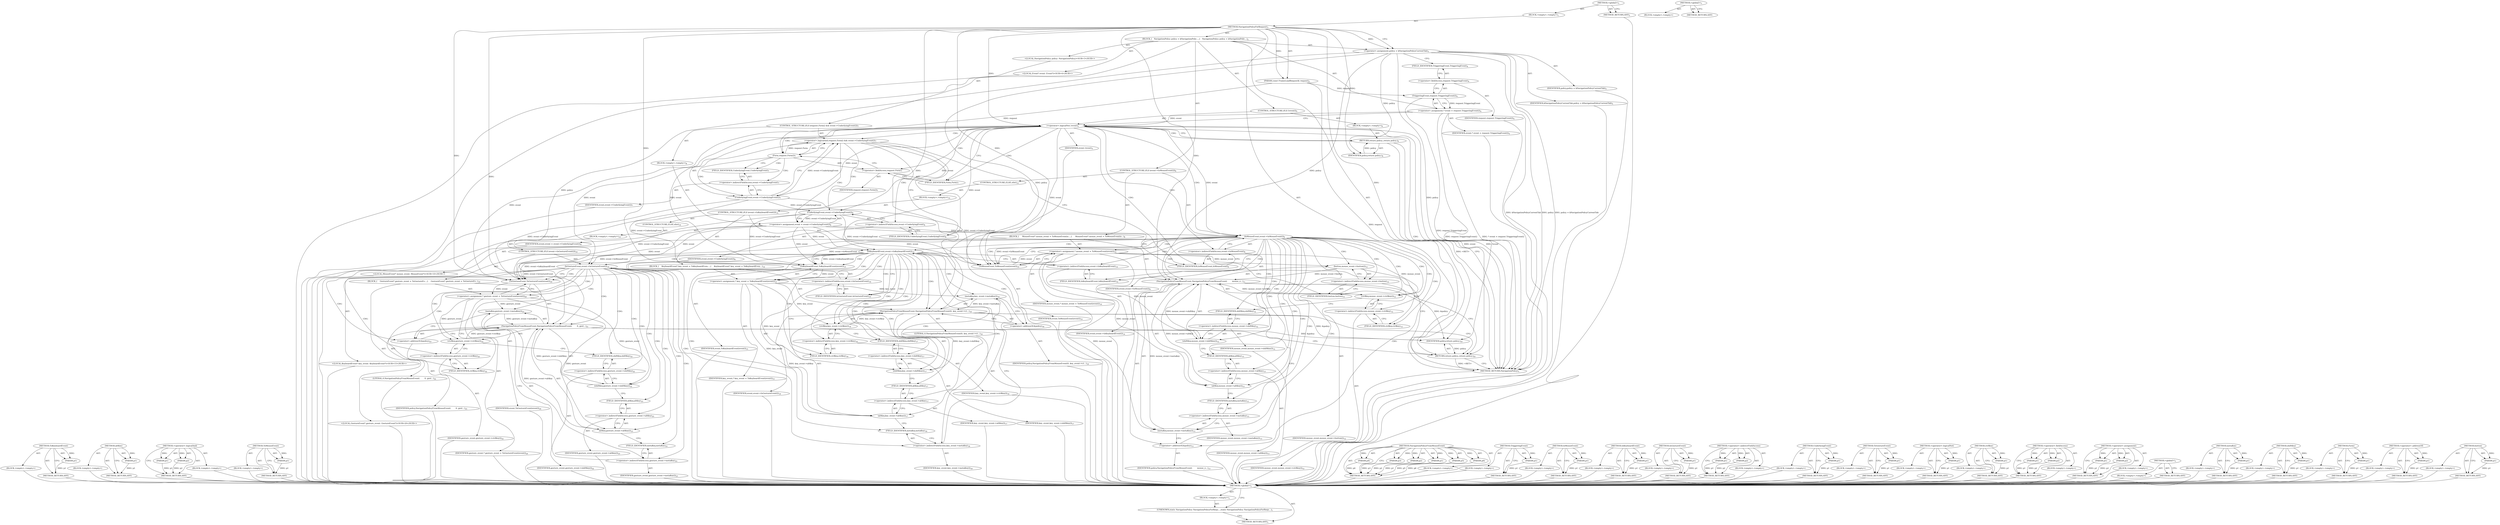 digraph "&lt;global&gt;" {
vulnerable_257 [label=<(METHOD,ToKeyboardEvent)>];
vulnerable_258 [label=<(PARAM,p1)>];
vulnerable_259 [label=<(BLOCK,&lt;empty&gt;,&lt;empty&gt;)>];
vulnerable_260 [label=<(METHOD_RETURN,ANY)>];
vulnerable_241 [label=<(METHOD,altKey)>];
vulnerable_242 [label=<(PARAM,p1)>];
vulnerable_243 [label=<(BLOCK,&lt;empty&gt;,&lt;empty&gt;)>];
vulnerable_244 [label=<(METHOD_RETURN,ANY)>];
vulnerable_194 [label=<(METHOD,&lt;operator&gt;.logicalAnd)>];
vulnerable_195 [label=<(PARAM,p1)>];
vulnerable_196 [label=<(PARAM,p2)>];
vulnerable_197 [label=<(BLOCK,&lt;empty&gt;,&lt;empty&gt;)>];
vulnerable_198 [label=<(METHOD_RETURN,ANY)>];
vulnerable_216 [label=<(METHOD,ToMouseEvent)>];
vulnerable_217 [label=<(PARAM,p1)>];
vulnerable_218 [label=<(BLOCK,&lt;empty&gt;,&lt;empty&gt;)>];
vulnerable_219 [label=<(METHOD_RETURN,ANY)>];
vulnerable_6 [label=<(METHOD,&lt;global&gt;)<SUB>1</SUB>>];
vulnerable_7 [label=<(BLOCK,&lt;empty&gt;,&lt;empty&gt;)<SUB>1</SUB>>];
vulnerable_8 [label=<(METHOD,NavigationPolicyForRequest)<SUB>1</SUB>>];
vulnerable_9 [label=<(PARAM,const FrameLoadRequest&amp; request)<SUB>2</SUB>>];
vulnerable_10 [label=<(BLOCK,{
   NavigationPolicy policy = kNavigationPolic...,{
   NavigationPolicy policy = kNavigationPolic...)<SUB>2</SUB>>];
vulnerable_11 [label="<(LOCAL,NavigationPolicy policy: NavigationPolicy)<SUB>3</SUB>>"];
vulnerable_12 [label=<(&lt;operator&gt;.assignment,policy = kNavigationPolicyCurrentTab)<SUB>3</SUB>>];
vulnerable_13 [label=<(IDENTIFIER,policy,policy = kNavigationPolicyCurrentTab)<SUB>3</SUB>>];
vulnerable_14 [label=<(IDENTIFIER,kNavigationPolicyCurrentTab,policy = kNavigationPolicyCurrentTab)<SUB>3</SUB>>];
vulnerable_15 [label="<(LOCAL,Event* event: Event*)<SUB>4</SUB>>"];
vulnerable_16 [label=<(&lt;operator&gt;.assignment,* event = request.TriggeringEvent())<SUB>4</SUB>>];
vulnerable_17 [label=<(IDENTIFIER,event,* event = request.TriggeringEvent())<SUB>4</SUB>>];
vulnerable_18 [label=<(TriggeringEvent,request.TriggeringEvent())<SUB>4</SUB>>];
vulnerable_19 [label=<(&lt;operator&gt;.fieldAccess,request.TriggeringEvent)<SUB>4</SUB>>];
vulnerable_20 [label=<(IDENTIFIER,request,request.TriggeringEvent())<SUB>4</SUB>>];
vulnerable_21 [label=<(FIELD_IDENTIFIER,TriggeringEvent,TriggeringEvent)<SUB>4</SUB>>];
vulnerable_22 [label=<(CONTROL_STRUCTURE,IF,if (!event))<SUB>5</SUB>>];
vulnerable_23 [label=<(&lt;operator&gt;.logicalNot,!event)<SUB>5</SUB>>];
vulnerable_24 [label=<(IDENTIFIER,event,!event)<SUB>5</SUB>>];
vulnerable_25 [label=<(BLOCK,&lt;empty&gt;,&lt;empty&gt;)<SUB>6</SUB>>];
vulnerable_26 [label=<(RETURN,return policy;,return policy;)<SUB>6</SUB>>];
vulnerable_27 [label=<(IDENTIFIER,policy,return policy;)<SUB>6</SUB>>];
vulnerable_28 [label=<(CONTROL_STRUCTURE,IF,if (request.Form() &amp;&amp; event-&gt;UnderlyingEvent()))<SUB>7</SUB>>];
vulnerable_29 [label=<(&lt;operator&gt;.logicalAnd,request.Form() &amp;&amp; event-&gt;UnderlyingEvent())<SUB>7</SUB>>];
vulnerable_30 [label=<(Form,request.Form())<SUB>7</SUB>>];
vulnerable_31 [label=<(&lt;operator&gt;.fieldAccess,request.Form)<SUB>7</SUB>>];
vulnerable_32 [label=<(IDENTIFIER,request,request.Form())<SUB>7</SUB>>];
vulnerable_33 [label=<(FIELD_IDENTIFIER,Form,Form)<SUB>7</SUB>>];
vulnerable_34 [label=<(UnderlyingEvent,event-&gt;UnderlyingEvent())<SUB>7</SUB>>];
vulnerable_35 [label=<(&lt;operator&gt;.indirectFieldAccess,event-&gt;UnderlyingEvent)<SUB>7</SUB>>];
vulnerable_36 [label=<(IDENTIFIER,event,event-&gt;UnderlyingEvent())<SUB>7</SUB>>];
vulnerable_37 [label=<(FIELD_IDENTIFIER,UnderlyingEvent,UnderlyingEvent)<SUB>7</SUB>>];
vulnerable_38 [label=<(BLOCK,&lt;empty&gt;,&lt;empty&gt;)<SUB>8</SUB>>];
vulnerable_39 [label=<(&lt;operator&gt;.assignment,event = event-&gt;UnderlyingEvent())<SUB>8</SUB>>];
vulnerable_40 [label=<(IDENTIFIER,event,event = event-&gt;UnderlyingEvent())<SUB>8</SUB>>];
vulnerable_41 [label=<(UnderlyingEvent,event-&gt;UnderlyingEvent())<SUB>8</SUB>>];
vulnerable_42 [label=<(&lt;operator&gt;.indirectFieldAccess,event-&gt;UnderlyingEvent)<SUB>8</SUB>>];
vulnerable_43 [label=<(IDENTIFIER,event,event-&gt;UnderlyingEvent())<SUB>8</SUB>>];
vulnerable_44 [label=<(FIELD_IDENTIFIER,UnderlyingEvent,UnderlyingEvent)<SUB>8</SUB>>];
vulnerable_45 [label=<(CONTROL_STRUCTURE,IF,if (event-&gt;IsMouseEvent()))<SUB>9</SUB>>];
vulnerable_46 [label=<(IsMouseEvent,event-&gt;IsMouseEvent())<SUB>9</SUB>>];
vulnerable_47 [label=<(&lt;operator&gt;.indirectFieldAccess,event-&gt;IsMouseEvent)<SUB>9</SUB>>];
vulnerable_48 [label=<(IDENTIFIER,event,event-&gt;IsMouseEvent())<SUB>9</SUB>>];
vulnerable_49 [label=<(FIELD_IDENTIFIER,IsMouseEvent,IsMouseEvent)<SUB>9</SUB>>];
vulnerable_50 [label=<(BLOCK,{
     MouseEvent* mouse_event = ToMouseEvent(e...,{
     MouseEvent* mouse_event = ToMouseEvent(e...)<SUB>9</SUB>>];
vulnerable_51 [label="<(LOCAL,MouseEvent* mouse_event: MouseEvent*)<SUB>10</SUB>>"];
vulnerable_52 [label=<(&lt;operator&gt;.assignment,* mouse_event = ToMouseEvent(event))<SUB>10</SUB>>];
vulnerable_53 [label=<(IDENTIFIER,mouse_event,* mouse_event = ToMouseEvent(event))<SUB>10</SUB>>];
vulnerable_54 [label=<(ToMouseEvent,ToMouseEvent(event))<SUB>10</SUB>>];
vulnerable_55 [label=<(IDENTIFIER,event,ToMouseEvent(event))<SUB>10</SUB>>];
vulnerable_56 [label=<(NavigationPolicyFromMouseEvent,NavigationPolicyFromMouseEvent(
        mouse_e...)<SUB>11</SUB>>];
vulnerable_57 [label=<(button,mouse_event-&gt;button())<SUB>12</SUB>>];
vulnerable_58 [label=<(&lt;operator&gt;.indirectFieldAccess,mouse_event-&gt;button)<SUB>12</SUB>>];
vulnerable_59 [label=<(IDENTIFIER,mouse_event,mouse_event-&gt;button())<SUB>12</SUB>>];
vulnerable_60 [label=<(FIELD_IDENTIFIER,button,button)<SUB>12</SUB>>];
vulnerable_61 [label=<(ctrlKey,mouse_event-&gt;ctrlKey())<SUB>12</SUB>>];
vulnerable_62 [label=<(&lt;operator&gt;.indirectFieldAccess,mouse_event-&gt;ctrlKey)<SUB>12</SUB>>];
vulnerable_63 [label=<(IDENTIFIER,mouse_event,mouse_event-&gt;ctrlKey())<SUB>12</SUB>>];
vulnerable_64 [label=<(FIELD_IDENTIFIER,ctrlKey,ctrlKey)<SUB>12</SUB>>];
vulnerable_65 [label=<(shiftKey,mouse_event-&gt;shiftKey())<SUB>12</SUB>>];
vulnerable_66 [label=<(&lt;operator&gt;.indirectFieldAccess,mouse_event-&gt;shiftKey)<SUB>12</SUB>>];
vulnerable_67 [label=<(IDENTIFIER,mouse_event,mouse_event-&gt;shiftKey())<SUB>12</SUB>>];
vulnerable_68 [label=<(FIELD_IDENTIFIER,shiftKey,shiftKey)<SUB>12</SUB>>];
vulnerable_69 [label=<(altKey,mouse_event-&gt;altKey())<SUB>13</SUB>>];
vulnerable_70 [label=<(&lt;operator&gt;.indirectFieldAccess,mouse_event-&gt;altKey)<SUB>13</SUB>>];
vulnerable_71 [label=<(IDENTIFIER,mouse_event,mouse_event-&gt;altKey())<SUB>13</SUB>>];
vulnerable_72 [label=<(FIELD_IDENTIFIER,altKey,altKey)<SUB>13</SUB>>];
vulnerable_73 [label=<(metaKey,mouse_event-&gt;metaKey())<SUB>13</SUB>>];
vulnerable_74 [label=<(&lt;operator&gt;.indirectFieldAccess,mouse_event-&gt;metaKey)<SUB>13</SUB>>];
vulnerable_75 [label=<(IDENTIFIER,mouse_event,mouse_event-&gt;metaKey())<SUB>13</SUB>>];
vulnerable_76 [label=<(FIELD_IDENTIFIER,metaKey,metaKey)<SUB>13</SUB>>];
vulnerable_77 [label=<(&lt;operator&gt;.addressOf,&amp;policy)<SUB>13</SUB>>];
vulnerable_78 [label=<(IDENTIFIER,policy,NavigationPolicyFromMouseEvent(
        mouse_e...)<SUB>13</SUB>>];
vulnerable_79 [label=<(CONTROL_STRUCTURE,ELSE,else)<SUB>14</SUB>>];
vulnerable_80 [label=<(BLOCK,&lt;empty&gt;,&lt;empty&gt;)<SUB>14</SUB>>];
vulnerable_81 [label=<(CONTROL_STRUCTURE,IF,if (event-&gt;IsKeyboardEvent()))<SUB>14</SUB>>];
vulnerable_82 [label=<(IsKeyboardEvent,event-&gt;IsKeyboardEvent())<SUB>14</SUB>>];
vulnerable_83 [label=<(&lt;operator&gt;.indirectFieldAccess,event-&gt;IsKeyboardEvent)<SUB>14</SUB>>];
vulnerable_84 [label=<(IDENTIFIER,event,event-&gt;IsKeyboardEvent())<SUB>14</SUB>>];
vulnerable_85 [label=<(FIELD_IDENTIFIER,IsKeyboardEvent,IsKeyboardEvent)<SUB>14</SUB>>];
vulnerable_86 [label=<(BLOCK,{
    KeyboardEvent* key_event = ToKeyboardEven...,{
    KeyboardEvent* key_event = ToKeyboardEven...)<SUB>14</SUB>>];
vulnerable_87 [label="<(LOCAL,KeyboardEvent* key_event: KeyboardEvent*)<SUB>15</SUB>>"];
vulnerable_88 [label=<(&lt;operator&gt;.assignment,* key_event = ToKeyboardEvent(event))<SUB>15</SUB>>];
vulnerable_89 [label=<(IDENTIFIER,key_event,* key_event = ToKeyboardEvent(event))<SUB>15</SUB>>];
vulnerable_90 [label=<(ToKeyboardEvent,ToKeyboardEvent(event))<SUB>15</SUB>>];
vulnerable_91 [label=<(IDENTIFIER,event,ToKeyboardEvent(event))<SUB>15</SUB>>];
vulnerable_92 [label=<(NavigationPolicyFromMouseEvent,NavigationPolicyFromMouseEvent(0, key_event-&gt;ct...)<SUB>16</SUB>>];
vulnerable_93 [label=<(LITERAL,0,NavigationPolicyFromMouseEvent(0, key_event-&gt;ct...)<SUB>16</SUB>>];
vulnerable_94 [label=<(ctrlKey,key_event-&gt;ctrlKey())<SUB>16</SUB>>];
vulnerable_95 [label=<(&lt;operator&gt;.indirectFieldAccess,key_event-&gt;ctrlKey)<SUB>16</SUB>>];
vulnerable_96 [label=<(IDENTIFIER,key_event,key_event-&gt;ctrlKey())<SUB>16</SUB>>];
vulnerable_97 [label=<(FIELD_IDENTIFIER,ctrlKey,ctrlKey)<SUB>16</SUB>>];
vulnerable_98 [label=<(shiftKey,key_event-&gt;shiftKey())<SUB>17</SUB>>];
vulnerable_99 [label=<(&lt;operator&gt;.indirectFieldAccess,key_event-&gt;shiftKey)<SUB>17</SUB>>];
vulnerable_100 [label=<(IDENTIFIER,key_event,key_event-&gt;shiftKey())<SUB>17</SUB>>];
vulnerable_101 [label=<(FIELD_IDENTIFIER,shiftKey,shiftKey)<SUB>17</SUB>>];
vulnerable_102 [label=<(altKey,key_event-&gt;altKey())<SUB>17</SUB>>];
vulnerable_103 [label=<(&lt;operator&gt;.indirectFieldAccess,key_event-&gt;altKey)<SUB>17</SUB>>];
vulnerable_104 [label=<(IDENTIFIER,key_event,key_event-&gt;altKey())<SUB>17</SUB>>];
vulnerable_105 [label=<(FIELD_IDENTIFIER,altKey,altKey)<SUB>17</SUB>>];
vulnerable_106 [label=<(metaKey,key_event-&gt;metaKey())<SUB>18</SUB>>];
vulnerable_107 [label=<(&lt;operator&gt;.indirectFieldAccess,key_event-&gt;metaKey)<SUB>18</SUB>>];
vulnerable_108 [label=<(IDENTIFIER,key_event,key_event-&gt;metaKey())<SUB>18</SUB>>];
vulnerable_109 [label=<(FIELD_IDENTIFIER,metaKey,metaKey)<SUB>18</SUB>>];
vulnerable_110 [label=<(&lt;operator&gt;.addressOf,&amp;policy)<SUB>18</SUB>>];
vulnerable_111 [label=<(IDENTIFIER,policy,NavigationPolicyFromMouseEvent(0, key_event-&gt;ct...)<SUB>18</SUB>>];
vulnerable_112 [label=<(CONTROL_STRUCTURE,ELSE,else)<SUB>19</SUB>>];
vulnerable_113 [label=<(BLOCK,&lt;empty&gt;,&lt;empty&gt;)<SUB>19</SUB>>];
vulnerable_114 [label=<(CONTROL_STRUCTURE,IF,if (event-&gt;IsGestureEvent()))<SUB>19</SUB>>];
vulnerable_115 [label=<(IsGestureEvent,event-&gt;IsGestureEvent())<SUB>19</SUB>>];
vulnerable_116 [label=<(&lt;operator&gt;.indirectFieldAccess,event-&gt;IsGestureEvent)<SUB>19</SUB>>];
vulnerable_117 [label=<(IDENTIFIER,event,event-&gt;IsGestureEvent())<SUB>19</SUB>>];
vulnerable_118 [label=<(FIELD_IDENTIFIER,IsGestureEvent,IsGestureEvent)<SUB>19</SUB>>];
vulnerable_119 [label=<(BLOCK,{
    GestureEvent* gesture_event = ToGestureEv...,{
    GestureEvent* gesture_event = ToGestureEv...)<SUB>19</SUB>>];
vulnerable_120 [label="<(LOCAL,GestureEvent* gesture_event: GestureEvent*)<SUB>20</SUB>>"];
vulnerable_121 [label=<(&lt;operator&gt;.assignment,* gesture_event = ToGestureEvent(event))<SUB>20</SUB>>];
vulnerable_122 [label=<(IDENTIFIER,gesture_event,* gesture_event = ToGestureEvent(event))<SUB>20</SUB>>];
vulnerable_123 [label=<(ToGestureEvent,ToGestureEvent(event))<SUB>20</SUB>>];
vulnerable_124 [label=<(IDENTIFIER,event,ToGestureEvent(event))<SUB>20</SUB>>];
vulnerable_125 [label=<(NavigationPolicyFromMouseEvent,NavigationPolicyFromMouseEvent(
        0, gest...)<SUB>21</SUB>>];
vulnerable_126 [label=<(LITERAL,0,NavigationPolicyFromMouseEvent(
        0, gest...)<SUB>22</SUB>>];
vulnerable_127 [label=<(ctrlKey,gesture_event-&gt;ctrlKey())<SUB>22</SUB>>];
vulnerable_128 [label=<(&lt;operator&gt;.indirectFieldAccess,gesture_event-&gt;ctrlKey)<SUB>22</SUB>>];
vulnerable_129 [label=<(IDENTIFIER,gesture_event,gesture_event-&gt;ctrlKey())<SUB>22</SUB>>];
vulnerable_130 [label=<(FIELD_IDENTIFIER,ctrlKey,ctrlKey)<SUB>22</SUB>>];
vulnerable_131 [label=<(shiftKey,gesture_event-&gt;shiftKey())<SUB>22</SUB>>];
vulnerable_132 [label=<(&lt;operator&gt;.indirectFieldAccess,gesture_event-&gt;shiftKey)<SUB>22</SUB>>];
vulnerable_133 [label=<(IDENTIFIER,gesture_event,gesture_event-&gt;shiftKey())<SUB>22</SUB>>];
vulnerable_134 [label=<(FIELD_IDENTIFIER,shiftKey,shiftKey)<SUB>22</SUB>>];
vulnerable_135 [label=<(altKey,gesture_event-&gt;altKey())<SUB>23</SUB>>];
vulnerable_136 [label=<(&lt;operator&gt;.indirectFieldAccess,gesture_event-&gt;altKey)<SUB>23</SUB>>];
vulnerable_137 [label=<(IDENTIFIER,gesture_event,gesture_event-&gt;altKey())<SUB>23</SUB>>];
vulnerable_138 [label=<(FIELD_IDENTIFIER,altKey,altKey)<SUB>23</SUB>>];
vulnerable_139 [label=<(metaKey,gesture_event-&gt;metaKey())<SUB>23</SUB>>];
vulnerable_140 [label=<(&lt;operator&gt;.indirectFieldAccess,gesture_event-&gt;metaKey)<SUB>23</SUB>>];
vulnerable_141 [label=<(IDENTIFIER,gesture_event,gesture_event-&gt;metaKey())<SUB>23</SUB>>];
vulnerable_142 [label=<(FIELD_IDENTIFIER,metaKey,metaKey)<SUB>23</SUB>>];
vulnerable_143 [label=<(&lt;operator&gt;.addressOf,&amp;policy)<SUB>23</SUB>>];
vulnerable_144 [label=<(IDENTIFIER,policy,NavigationPolicyFromMouseEvent(
        0, gest...)<SUB>23</SUB>>];
vulnerable_145 [label=<(RETURN,return policy;,return policy;)<SUB>25</SUB>>];
vulnerable_146 [label=<(IDENTIFIER,policy,return policy;)<SUB>25</SUB>>];
vulnerable_147 [label=<(METHOD_RETURN,NavigationPolicy)<SUB>1</SUB>>];
vulnerable_149 [label=<(METHOD_RETURN,ANY)<SUB>1</SUB>>];
vulnerable_220 [label=<(METHOD,NavigationPolicyFromMouseEvent)>];
vulnerable_221 [label=<(PARAM,p1)>];
vulnerable_222 [label=<(PARAM,p2)>];
vulnerable_223 [label=<(PARAM,p3)>];
vulnerable_224 [label=<(PARAM,p4)>];
vulnerable_225 [label=<(PARAM,p5)>];
vulnerable_226 [label=<(PARAM,p6)>];
vulnerable_227 [label=<(BLOCK,&lt;empty&gt;,&lt;empty&gt;)>];
vulnerable_228 [label=<(METHOD_RETURN,ANY)>];
vulnerable_181 [label=<(METHOD,TriggeringEvent)>];
vulnerable_182 [label=<(PARAM,p1)>];
vulnerable_183 [label=<(BLOCK,&lt;empty&gt;,&lt;empty&gt;)>];
vulnerable_184 [label=<(METHOD_RETURN,ANY)>];
vulnerable_212 [label=<(METHOD,IsMouseEvent)>];
vulnerable_213 [label=<(PARAM,p1)>];
vulnerable_214 [label=<(BLOCK,&lt;empty&gt;,&lt;empty&gt;)>];
vulnerable_215 [label=<(METHOD_RETURN,ANY)>];
vulnerable_253 [label=<(METHOD,IsKeyboardEvent)>];
vulnerable_254 [label=<(PARAM,p1)>];
vulnerable_255 [label=<(BLOCK,&lt;empty&gt;,&lt;empty&gt;)>];
vulnerable_256 [label=<(METHOD_RETURN,ANY)>];
vulnerable_261 [label=<(METHOD,IsGestureEvent)>];
vulnerable_262 [label=<(PARAM,p1)>];
vulnerable_263 [label=<(BLOCK,&lt;empty&gt;,&lt;empty&gt;)>];
vulnerable_264 [label=<(METHOD_RETURN,ANY)>];
vulnerable_207 [label=<(METHOD,&lt;operator&gt;.indirectFieldAccess)>];
vulnerable_208 [label=<(PARAM,p1)>];
vulnerable_209 [label=<(PARAM,p2)>];
vulnerable_210 [label=<(BLOCK,&lt;empty&gt;,&lt;empty&gt;)>];
vulnerable_211 [label=<(METHOD_RETURN,ANY)>];
vulnerable_203 [label=<(METHOD,UnderlyingEvent)>];
vulnerable_204 [label=<(PARAM,p1)>];
vulnerable_205 [label=<(BLOCK,&lt;empty&gt;,&lt;empty&gt;)>];
vulnerable_206 [label=<(METHOD_RETURN,ANY)>];
vulnerable_265 [label=<(METHOD,ToGestureEvent)>];
vulnerable_266 [label=<(PARAM,p1)>];
vulnerable_267 [label=<(BLOCK,&lt;empty&gt;,&lt;empty&gt;)>];
vulnerable_268 [label=<(METHOD_RETURN,ANY)>];
vulnerable_190 [label=<(METHOD,&lt;operator&gt;.logicalNot)>];
vulnerable_191 [label=<(PARAM,p1)>];
vulnerable_192 [label=<(BLOCK,&lt;empty&gt;,&lt;empty&gt;)>];
vulnerable_193 [label=<(METHOD_RETURN,ANY)>];
vulnerable_233 [label=<(METHOD,ctrlKey)>];
vulnerable_234 [label=<(PARAM,p1)>];
vulnerable_235 [label=<(BLOCK,&lt;empty&gt;,&lt;empty&gt;)>];
vulnerable_236 [label=<(METHOD_RETURN,ANY)>];
vulnerable_185 [label=<(METHOD,&lt;operator&gt;.fieldAccess)>];
vulnerable_186 [label=<(PARAM,p1)>];
vulnerable_187 [label=<(PARAM,p2)>];
vulnerable_188 [label=<(BLOCK,&lt;empty&gt;,&lt;empty&gt;)>];
vulnerable_189 [label=<(METHOD_RETURN,ANY)>];
vulnerable_176 [label=<(METHOD,&lt;operator&gt;.assignment)>];
vulnerable_177 [label=<(PARAM,p1)>];
vulnerable_178 [label=<(PARAM,p2)>];
vulnerable_179 [label=<(BLOCK,&lt;empty&gt;,&lt;empty&gt;)>];
vulnerable_180 [label=<(METHOD_RETURN,ANY)>];
vulnerable_170 [label=<(METHOD,&lt;global&gt;)<SUB>1</SUB>>];
vulnerable_171 [label=<(BLOCK,&lt;empty&gt;,&lt;empty&gt;)>];
vulnerable_172 [label=<(METHOD_RETURN,ANY)>];
vulnerable_245 [label=<(METHOD,metaKey)>];
vulnerable_246 [label=<(PARAM,p1)>];
vulnerable_247 [label=<(BLOCK,&lt;empty&gt;,&lt;empty&gt;)>];
vulnerable_248 [label=<(METHOD_RETURN,ANY)>];
vulnerable_237 [label=<(METHOD,shiftKey)>];
vulnerable_238 [label=<(PARAM,p1)>];
vulnerable_239 [label=<(BLOCK,&lt;empty&gt;,&lt;empty&gt;)>];
vulnerable_240 [label=<(METHOD_RETURN,ANY)>];
vulnerable_199 [label=<(METHOD,Form)>];
vulnerable_200 [label=<(PARAM,p1)>];
vulnerable_201 [label=<(BLOCK,&lt;empty&gt;,&lt;empty&gt;)>];
vulnerable_202 [label=<(METHOD_RETURN,ANY)>];
vulnerable_249 [label=<(METHOD,&lt;operator&gt;.addressOf)>];
vulnerable_250 [label=<(PARAM,p1)>];
vulnerable_251 [label=<(BLOCK,&lt;empty&gt;,&lt;empty&gt;)>];
vulnerable_252 [label=<(METHOD_RETURN,ANY)>];
vulnerable_229 [label=<(METHOD,button)>];
vulnerable_230 [label=<(PARAM,p1)>];
vulnerable_231 [label=<(BLOCK,&lt;empty&gt;,&lt;empty&gt;)>];
vulnerable_232 [label=<(METHOD_RETURN,ANY)>];
fixed_6 [label=<(METHOD,&lt;global&gt;)<SUB>1</SUB>>];
fixed_7 [label=<(BLOCK,&lt;empty&gt;,&lt;empty&gt;)<SUB>1</SUB>>];
fixed_8 [label=<(UNKNOWN,static NavigationPolicy NavigationPolicyForRequ...,static NavigationPolicy NavigationPolicyForRequ...)<SUB>1</SUB>>];
fixed_9 [label=<(METHOD_RETURN,ANY)<SUB>1</SUB>>];
fixed_14 [label=<(METHOD,&lt;global&gt;)<SUB>1</SUB>>];
fixed_15 [label=<(BLOCK,&lt;empty&gt;,&lt;empty&gt;)>];
fixed_16 [label=<(METHOD_RETURN,ANY)>];
vulnerable_257 -> vulnerable_258  [key=0, label="AST: "];
vulnerable_257 -> vulnerable_258  [key=1, label="DDG: "];
vulnerable_257 -> vulnerable_259  [key=0, label="AST: "];
vulnerable_257 -> vulnerable_260  [key=0, label="AST: "];
vulnerable_257 -> vulnerable_260  [key=1, label="CFG: "];
vulnerable_258 -> vulnerable_260  [key=0, label="DDG: p1"];
vulnerable_259 -> fixed_6  [key=0];
vulnerable_260 -> fixed_6  [key=0];
vulnerable_241 -> vulnerable_242  [key=0, label="AST: "];
vulnerable_241 -> vulnerable_242  [key=1, label="DDG: "];
vulnerable_241 -> vulnerable_243  [key=0, label="AST: "];
vulnerable_241 -> vulnerable_244  [key=0, label="AST: "];
vulnerable_241 -> vulnerable_244  [key=1, label="CFG: "];
vulnerable_242 -> vulnerable_244  [key=0, label="DDG: p1"];
vulnerable_243 -> fixed_6  [key=0];
vulnerable_244 -> fixed_6  [key=0];
vulnerable_194 -> vulnerable_195  [key=0, label="AST: "];
vulnerable_194 -> vulnerable_195  [key=1, label="DDG: "];
vulnerable_194 -> vulnerable_197  [key=0, label="AST: "];
vulnerable_194 -> vulnerable_196  [key=0, label="AST: "];
vulnerable_194 -> vulnerable_196  [key=1, label="DDG: "];
vulnerable_194 -> vulnerable_198  [key=0, label="AST: "];
vulnerable_194 -> vulnerable_198  [key=1, label="CFG: "];
vulnerable_195 -> vulnerable_198  [key=0, label="DDG: p1"];
vulnerable_196 -> vulnerable_198  [key=0, label="DDG: p2"];
vulnerable_197 -> fixed_6  [key=0];
vulnerable_198 -> fixed_6  [key=0];
vulnerable_216 -> vulnerable_217  [key=0, label="AST: "];
vulnerable_216 -> vulnerable_217  [key=1, label="DDG: "];
vulnerable_216 -> vulnerable_218  [key=0, label="AST: "];
vulnerable_216 -> vulnerable_219  [key=0, label="AST: "];
vulnerable_216 -> vulnerable_219  [key=1, label="CFG: "];
vulnerable_217 -> vulnerable_219  [key=0, label="DDG: p1"];
vulnerable_218 -> fixed_6  [key=0];
vulnerable_219 -> fixed_6  [key=0];
vulnerable_6 -> vulnerable_7  [key=0, label="AST: "];
vulnerable_6 -> vulnerable_149  [key=0, label="AST: "];
vulnerable_6 -> vulnerable_149  [key=1, label="CFG: "];
vulnerable_7 -> vulnerable_8  [key=0, label="AST: "];
vulnerable_8 -> vulnerable_9  [key=0, label="AST: "];
vulnerable_8 -> vulnerable_9  [key=1, label="DDG: "];
vulnerable_8 -> vulnerable_10  [key=0, label="AST: "];
vulnerable_8 -> vulnerable_147  [key=0, label="AST: "];
vulnerable_8 -> vulnerable_12  [key=0, label="CFG: "];
vulnerable_8 -> vulnerable_12  [key=1, label="DDG: "];
vulnerable_8 -> vulnerable_146  [key=0, label="DDG: "];
vulnerable_8 -> vulnerable_23  [key=0, label="DDG: "];
vulnerable_8 -> vulnerable_27  [key=0, label="DDG: "];
vulnerable_8 -> vulnerable_56  [key=0, label="DDG: "];
vulnerable_8 -> vulnerable_54  [key=0, label="DDG: "];
vulnerable_8 -> vulnerable_92  [key=0, label="DDG: "];
vulnerable_8 -> vulnerable_90  [key=0, label="DDG: "];
vulnerable_8 -> vulnerable_125  [key=0, label="DDG: "];
vulnerable_8 -> vulnerable_123  [key=0, label="DDG: "];
vulnerable_9 -> vulnerable_147  [key=0, label="DDG: request"];
vulnerable_9 -> vulnerable_18  [key=0, label="DDG: request"];
vulnerable_9 -> vulnerable_30  [key=0, label="DDG: request"];
vulnerable_10 -> vulnerable_11  [key=0, label="AST: "];
vulnerable_10 -> vulnerable_12  [key=0, label="AST: "];
vulnerable_10 -> vulnerable_15  [key=0, label="AST: "];
vulnerable_10 -> vulnerable_16  [key=0, label="AST: "];
vulnerable_10 -> vulnerable_22  [key=0, label="AST: "];
vulnerable_10 -> vulnerable_28  [key=0, label="AST: "];
vulnerable_10 -> vulnerable_45  [key=0, label="AST: "];
vulnerable_10 -> vulnerable_145  [key=0, label="AST: "];
vulnerable_11 -> fixed_6  [key=0];
vulnerable_12 -> vulnerable_13  [key=0, label="AST: "];
vulnerable_12 -> vulnerable_14  [key=0, label="AST: "];
vulnerable_12 -> vulnerable_21  [key=0, label="CFG: "];
vulnerable_12 -> vulnerable_147  [key=0, label="DDG: policy"];
vulnerable_12 -> vulnerable_147  [key=1, label="DDG: policy = kNavigationPolicyCurrentTab"];
vulnerable_12 -> vulnerable_147  [key=2, label="DDG: kNavigationPolicyCurrentTab"];
vulnerable_12 -> vulnerable_146  [key=0, label="DDG: policy"];
vulnerable_12 -> vulnerable_27  [key=0, label="DDG: policy"];
vulnerable_12 -> vulnerable_56  [key=0, label="DDG: policy"];
vulnerable_12 -> vulnerable_92  [key=0, label="DDG: policy"];
vulnerable_12 -> vulnerable_125  [key=0, label="DDG: policy"];
vulnerable_13 -> fixed_6  [key=0];
vulnerable_14 -> fixed_6  [key=0];
vulnerable_15 -> fixed_6  [key=0];
vulnerable_16 -> vulnerable_17  [key=0, label="AST: "];
vulnerable_16 -> vulnerable_18  [key=0, label="AST: "];
vulnerable_16 -> vulnerable_23  [key=0, label="CFG: "];
vulnerable_16 -> vulnerable_23  [key=1, label="DDG: event"];
vulnerable_16 -> vulnerable_147  [key=0, label="DDG: request.TriggeringEvent()"];
vulnerable_16 -> vulnerable_147  [key=1, label="DDG: * event = request.TriggeringEvent()"];
vulnerable_17 -> fixed_6  [key=0];
vulnerable_18 -> vulnerable_19  [key=0, label="AST: "];
vulnerable_18 -> vulnerable_16  [key=0, label="CFG: "];
vulnerable_18 -> vulnerable_16  [key=1, label="DDG: request.TriggeringEvent"];
vulnerable_18 -> vulnerable_147  [key=0, label="DDG: request.TriggeringEvent"];
vulnerable_19 -> vulnerable_20  [key=0, label="AST: "];
vulnerable_19 -> vulnerable_21  [key=0, label="AST: "];
vulnerable_19 -> vulnerable_18  [key=0, label="CFG: "];
vulnerable_20 -> fixed_6  [key=0];
vulnerable_21 -> vulnerable_19  [key=0, label="CFG: "];
vulnerable_22 -> vulnerable_23  [key=0, label="AST: "];
vulnerable_22 -> vulnerable_25  [key=0, label="AST: "];
vulnerable_23 -> vulnerable_24  [key=0, label="AST: "];
vulnerable_23 -> vulnerable_26  [key=0, label="CFG: "];
vulnerable_23 -> vulnerable_26  [key=1, label="CDG: "];
vulnerable_23 -> vulnerable_33  [key=0, label="CFG: "];
vulnerable_23 -> vulnerable_33  [key=1, label="CDG: "];
vulnerable_23 -> vulnerable_147  [key=0, label="DDG: event"];
vulnerable_23 -> vulnerable_147  [key=1, label="DDG: !event"];
vulnerable_23 -> vulnerable_46  [key=0, label="DDG: event"];
vulnerable_23 -> vulnerable_46  [key=1, label="CDG: "];
vulnerable_23 -> vulnerable_34  [key=0, label="DDG: event"];
vulnerable_23 -> vulnerable_41  [key=0, label="DDG: event"];
vulnerable_23 -> vulnerable_54  [key=0, label="DDG: event"];
vulnerable_23 -> vulnerable_82  [key=0, label="DDG: event"];
vulnerable_23 -> vulnerable_90  [key=0, label="DDG: event"];
vulnerable_23 -> vulnerable_115  [key=0, label="DDG: event"];
vulnerable_23 -> vulnerable_123  [key=0, label="DDG: event"];
vulnerable_23 -> vulnerable_30  [key=0, label="CDG: "];
vulnerable_23 -> vulnerable_145  [key=0, label="CDG: "];
vulnerable_23 -> vulnerable_47  [key=0, label="CDG: "];
vulnerable_23 -> vulnerable_49  [key=0, label="CDG: "];
vulnerable_23 -> vulnerable_29  [key=0, label="CDG: "];
vulnerable_23 -> vulnerable_31  [key=0, label="CDG: "];
vulnerable_24 -> fixed_6  [key=0];
vulnerable_25 -> vulnerable_26  [key=0, label="AST: "];
vulnerable_26 -> vulnerable_27  [key=0, label="AST: "];
vulnerable_26 -> vulnerable_147  [key=0, label="CFG: "];
vulnerable_26 -> vulnerable_147  [key=1, label="DDG: &lt;RET&gt;"];
vulnerable_27 -> vulnerable_26  [key=0, label="DDG: policy"];
vulnerable_28 -> vulnerable_29  [key=0, label="AST: "];
vulnerable_28 -> vulnerable_38  [key=0, label="AST: "];
vulnerable_29 -> vulnerable_30  [key=0, label="AST: "];
vulnerable_29 -> vulnerable_34  [key=0, label="AST: "];
vulnerable_29 -> vulnerable_44  [key=0, label="CFG: "];
vulnerable_29 -> vulnerable_44  [key=1, label="CDG: "];
vulnerable_29 -> vulnerable_49  [key=0, label="CFG: "];
vulnerable_29 -> vulnerable_42  [key=0, label="CDG: "];
vulnerable_29 -> vulnerable_41  [key=0, label="CDG: "];
vulnerable_29 -> vulnerable_39  [key=0, label="CDG: "];
vulnerable_30 -> vulnerable_31  [key=0, label="AST: "];
vulnerable_30 -> vulnerable_29  [key=0, label="CFG: "];
vulnerable_30 -> vulnerable_29  [key=1, label="DDG: request.Form"];
vulnerable_30 -> vulnerable_37  [key=0, label="CFG: "];
vulnerable_30 -> vulnerable_37  [key=1, label="CDG: "];
vulnerable_30 -> vulnerable_34  [key=0, label="CDG: "];
vulnerable_30 -> vulnerable_35  [key=0, label="CDG: "];
vulnerable_31 -> vulnerable_32  [key=0, label="AST: "];
vulnerable_31 -> vulnerable_33  [key=0, label="AST: "];
vulnerable_31 -> vulnerable_30  [key=0, label="CFG: "];
vulnerable_32 -> fixed_6  [key=0];
vulnerable_33 -> vulnerable_31  [key=0, label="CFG: "];
vulnerable_34 -> vulnerable_35  [key=0, label="AST: "];
vulnerable_34 -> vulnerable_29  [key=0, label="CFG: "];
vulnerable_34 -> vulnerable_29  [key=1, label="DDG: event-&gt;UnderlyingEvent"];
vulnerable_34 -> vulnerable_41  [key=0, label="DDG: event-&gt;UnderlyingEvent"];
vulnerable_34 -> vulnerable_54  [key=0, label="DDG: event-&gt;UnderlyingEvent"];
vulnerable_34 -> vulnerable_90  [key=0, label="DDG: event-&gt;UnderlyingEvent"];
vulnerable_34 -> vulnerable_123  [key=0, label="DDG: event-&gt;UnderlyingEvent"];
vulnerable_35 -> vulnerable_36  [key=0, label="AST: "];
vulnerable_35 -> vulnerable_37  [key=0, label="AST: "];
vulnerable_35 -> vulnerable_34  [key=0, label="CFG: "];
vulnerable_36 -> fixed_6  [key=0];
vulnerable_37 -> vulnerable_35  [key=0, label="CFG: "];
vulnerable_38 -> vulnerable_39  [key=0, label="AST: "];
vulnerable_39 -> vulnerable_40  [key=0, label="AST: "];
vulnerable_39 -> vulnerable_41  [key=0, label="AST: "];
vulnerable_39 -> vulnerable_49  [key=0, label="CFG: "];
vulnerable_39 -> vulnerable_46  [key=0, label="DDG: event"];
vulnerable_39 -> vulnerable_54  [key=0, label="DDG: event"];
vulnerable_39 -> vulnerable_82  [key=0, label="DDG: event"];
vulnerable_39 -> vulnerable_90  [key=0, label="DDG: event"];
vulnerable_39 -> vulnerable_115  [key=0, label="DDG: event"];
vulnerable_39 -> vulnerable_123  [key=0, label="DDG: event"];
vulnerable_40 -> fixed_6  [key=0];
vulnerable_41 -> vulnerable_42  [key=0, label="AST: "];
vulnerable_41 -> vulnerable_39  [key=0, label="CFG: "];
vulnerable_41 -> vulnerable_39  [key=1, label="DDG: event-&gt;UnderlyingEvent"];
vulnerable_41 -> vulnerable_54  [key=0, label="DDG: event-&gt;UnderlyingEvent"];
vulnerable_41 -> vulnerable_90  [key=0, label="DDG: event-&gt;UnderlyingEvent"];
vulnerable_41 -> vulnerable_123  [key=0, label="DDG: event-&gt;UnderlyingEvent"];
vulnerable_42 -> vulnerable_43  [key=0, label="AST: "];
vulnerable_42 -> vulnerable_44  [key=0, label="AST: "];
vulnerable_42 -> vulnerable_41  [key=0, label="CFG: "];
vulnerable_43 -> fixed_6  [key=0];
vulnerable_44 -> vulnerable_42  [key=0, label="CFG: "];
vulnerable_45 -> vulnerable_46  [key=0, label="AST: "];
vulnerable_45 -> vulnerable_50  [key=0, label="AST: "];
vulnerable_45 -> vulnerable_79  [key=0, label="AST: "];
vulnerable_46 -> vulnerable_47  [key=0, label="AST: "];
vulnerable_46 -> vulnerable_54  [key=0, label="CFG: "];
vulnerable_46 -> vulnerable_54  [key=1, label="DDG: event-&gt;IsMouseEvent"];
vulnerable_46 -> vulnerable_54  [key=2, label="CDG: "];
vulnerable_46 -> vulnerable_85  [key=0, label="CFG: "];
vulnerable_46 -> vulnerable_85  [key=1, label="CDG: "];
vulnerable_46 -> vulnerable_90  [key=0, label="DDG: event-&gt;IsMouseEvent"];
vulnerable_46 -> vulnerable_123  [key=0, label="DDG: event-&gt;IsMouseEvent"];
vulnerable_46 -> vulnerable_68  [key=0, label="CDG: "];
vulnerable_46 -> vulnerable_60  [key=0, label="CDG: "];
vulnerable_46 -> vulnerable_73  [key=0, label="CDG: "];
vulnerable_46 -> vulnerable_77  [key=0, label="CDG: "];
vulnerable_46 -> vulnerable_64  [key=0, label="CDG: "];
vulnerable_46 -> vulnerable_57  [key=0, label="CDG: "];
vulnerable_46 -> vulnerable_52  [key=0, label="CDG: "];
vulnerable_46 -> vulnerable_56  [key=0, label="CDG: "];
vulnerable_46 -> vulnerable_69  [key=0, label="CDG: "];
vulnerable_46 -> vulnerable_74  [key=0, label="CDG: "];
vulnerable_46 -> vulnerable_76  [key=0, label="CDG: "];
vulnerable_46 -> vulnerable_58  [key=0, label="CDG: "];
vulnerable_46 -> vulnerable_61  [key=0, label="CDG: "];
vulnerable_46 -> vulnerable_70  [key=0, label="CDG: "];
vulnerable_46 -> vulnerable_66  [key=0, label="CDG: "];
vulnerable_46 -> vulnerable_72  [key=0, label="CDG: "];
vulnerable_46 -> vulnerable_65  [key=0, label="CDG: "];
vulnerable_46 -> vulnerable_82  [key=0, label="CDG: "];
vulnerable_46 -> vulnerable_83  [key=0, label="CDG: "];
vulnerable_46 -> vulnerable_62  [key=0, label="CDG: "];
vulnerable_47 -> vulnerable_48  [key=0, label="AST: "];
vulnerable_47 -> vulnerable_49  [key=0, label="AST: "];
vulnerable_47 -> vulnerable_46  [key=0, label="CFG: "];
vulnerable_48 -> fixed_6  [key=0];
vulnerable_49 -> vulnerable_47  [key=0, label="CFG: "];
vulnerable_50 -> vulnerable_51  [key=0, label="AST: "];
vulnerable_50 -> vulnerable_52  [key=0, label="AST: "];
vulnerable_50 -> vulnerable_56  [key=0, label="AST: "];
vulnerable_51 -> fixed_6  [key=0];
vulnerable_52 -> vulnerable_53  [key=0, label="AST: "];
vulnerable_52 -> vulnerable_54  [key=0, label="AST: "];
vulnerable_52 -> vulnerable_60  [key=0, label="CFG: "];
vulnerable_52 -> vulnerable_57  [key=0, label="DDG: mouse_event"];
vulnerable_52 -> vulnerable_61  [key=0, label="DDG: mouse_event"];
vulnerable_52 -> vulnerable_65  [key=0, label="DDG: mouse_event"];
vulnerable_52 -> vulnerable_69  [key=0, label="DDG: mouse_event"];
vulnerable_52 -> vulnerable_73  [key=0, label="DDG: mouse_event"];
vulnerable_53 -> fixed_6  [key=0];
vulnerable_54 -> vulnerable_55  [key=0, label="AST: "];
vulnerable_54 -> vulnerable_52  [key=0, label="CFG: "];
vulnerable_54 -> vulnerable_52  [key=1, label="DDG: event"];
vulnerable_55 -> fixed_6  [key=0];
vulnerable_56 -> vulnerable_57  [key=0, label="AST: "];
vulnerable_56 -> vulnerable_61  [key=0, label="AST: "];
vulnerable_56 -> vulnerable_65  [key=0, label="AST: "];
vulnerable_56 -> vulnerable_69  [key=0, label="AST: "];
vulnerable_56 -> vulnerable_73  [key=0, label="AST: "];
vulnerable_56 -> vulnerable_77  [key=0, label="AST: "];
vulnerable_56 -> vulnerable_145  [key=0, label="CFG: "];
vulnerable_56 -> vulnerable_146  [key=0, label="DDG: &amp;policy"];
vulnerable_57 -> vulnerable_58  [key=0, label="AST: "];
vulnerable_57 -> vulnerable_64  [key=0, label="CFG: "];
vulnerable_57 -> vulnerable_56  [key=0, label="DDG: mouse_event-&gt;button"];
vulnerable_58 -> vulnerable_59  [key=0, label="AST: "];
vulnerable_58 -> vulnerable_60  [key=0, label="AST: "];
vulnerable_58 -> vulnerable_57  [key=0, label="CFG: "];
vulnerable_59 -> fixed_6  [key=0];
vulnerable_60 -> vulnerable_58  [key=0, label="CFG: "];
vulnerable_61 -> vulnerable_62  [key=0, label="AST: "];
vulnerable_61 -> vulnerable_68  [key=0, label="CFG: "];
vulnerable_61 -> vulnerable_56  [key=0, label="DDG: mouse_event-&gt;ctrlKey"];
vulnerable_62 -> vulnerable_63  [key=0, label="AST: "];
vulnerable_62 -> vulnerable_64  [key=0, label="AST: "];
vulnerable_62 -> vulnerable_61  [key=0, label="CFG: "];
vulnerable_63 -> fixed_6  [key=0];
vulnerable_64 -> vulnerable_62  [key=0, label="CFG: "];
vulnerable_65 -> vulnerable_66  [key=0, label="AST: "];
vulnerable_65 -> vulnerable_72  [key=0, label="CFG: "];
vulnerable_65 -> vulnerable_56  [key=0, label="DDG: mouse_event-&gt;shiftKey"];
vulnerable_66 -> vulnerable_67  [key=0, label="AST: "];
vulnerable_66 -> vulnerable_68  [key=0, label="AST: "];
vulnerable_66 -> vulnerable_65  [key=0, label="CFG: "];
vulnerable_67 -> fixed_6  [key=0];
vulnerable_68 -> vulnerable_66  [key=0, label="CFG: "];
vulnerable_69 -> vulnerable_70  [key=0, label="AST: "];
vulnerable_69 -> vulnerable_76  [key=0, label="CFG: "];
vulnerable_69 -> vulnerable_56  [key=0, label="DDG: mouse_event-&gt;altKey"];
vulnerable_70 -> vulnerable_71  [key=0, label="AST: "];
vulnerable_70 -> vulnerable_72  [key=0, label="AST: "];
vulnerable_70 -> vulnerable_69  [key=0, label="CFG: "];
vulnerable_71 -> fixed_6  [key=0];
vulnerable_72 -> vulnerable_70  [key=0, label="CFG: "];
vulnerable_73 -> vulnerable_74  [key=0, label="AST: "];
vulnerable_73 -> vulnerable_77  [key=0, label="CFG: "];
vulnerable_73 -> vulnerable_56  [key=0, label="DDG: mouse_event-&gt;metaKey"];
vulnerable_74 -> vulnerable_75  [key=0, label="AST: "];
vulnerable_74 -> vulnerable_76  [key=0, label="AST: "];
vulnerable_74 -> vulnerable_73  [key=0, label="CFG: "];
vulnerable_75 -> fixed_6  [key=0];
vulnerable_76 -> vulnerable_74  [key=0, label="CFG: "];
vulnerable_77 -> vulnerable_78  [key=0, label="AST: "];
vulnerable_77 -> vulnerable_56  [key=0, label="CFG: "];
vulnerable_78 -> fixed_6  [key=0];
vulnerable_79 -> vulnerable_80  [key=0, label="AST: "];
vulnerable_80 -> vulnerable_81  [key=0, label="AST: "];
vulnerable_81 -> vulnerable_82  [key=0, label="AST: "];
vulnerable_81 -> vulnerable_86  [key=0, label="AST: "];
vulnerable_81 -> vulnerable_112  [key=0, label="AST: "];
vulnerable_82 -> vulnerable_83  [key=0, label="AST: "];
vulnerable_82 -> vulnerable_90  [key=0, label="CFG: "];
vulnerable_82 -> vulnerable_90  [key=1, label="DDG: event-&gt;IsKeyboardEvent"];
vulnerable_82 -> vulnerable_90  [key=2, label="CDG: "];
vulnerable_82 -> vulnerable_118  [key=0, label="CFG: "];
vulnerable_82 -> vulnerable_118  [key=1, label="CDG: "];
vulnerable_82 -> vulnerable_123  [key=0, label="DDG: event-&gt;IsKeyboardEvent"];
vulnerable_82 -> vulnerable_107  [key=0, label="CDG: "];
vulnerable_82 -> vulnerable_94  [key=0, label="CDG: "];
vulnerable_82 -> vulnerable_115  [key=0, label="CDG: "];
vulnerable_82 -> vulnerable_98  [key=0, label="CDG: "];
vulnerable_82 -> vulnerable_102  [key=0, label="CDG: "];
vulnerable_82 -> vulnerable_103  [key=0, label="CDG: "];
vulnerable_82 -> vulnerable_95  [key=0, label="CDG: "];
vulnerable_82 -> vulnerable_92  [key=0, label="CDG: "];
vulnerable_82 -> vulnerable_97  [key=0, label="CDG: "];
vulnerable_82 -> vulnerable_101  [key=0, label="CDG: "];
vulnerable_82 -> vulnerable_88  [key=0, label="CDG: "];
vulnerable_82 -> vulnerable_116  [key=0, label="CDG: "];
vulnerable_82 -> vulnerable_99  [key=0, label="CDG: "];
vulnerable_82 -> vulnerable_106  [key=0, label="CDG: "];
vulnerable_82 -> vulnerable_105  [key=0, label="CDG: "];
vulnerable_82 -> vulnerable_110  [key=0, label="CDG: "];
vulnerable_82 -> vulnerable_109  [key=0, label="CDG: "];
vulnerable_83 -> vulnerable_84  [key=0, label="AST: "];
vulnerable_83 -> vulnerable_85  [key=0, label="AST: "];
vulnerable_83 -> vulnerable_82  [key=0, label="CFG: "];
vulnerable_84 -> fixed_6  [key=0];
vulnerable_85 -> vulnerable_83  [key=0, label="CFG: "];
vulnerable_86 -> vulnerable_87  [key=0, label="AST: "];
vulnerable_86 -> vulnerable_88  [key=0, label="AST: "];
vulnerable_86 -> vulnerable_92  [key=0, label="AST: "];
vulnerable_87 -> fixed_6  [key=0];
vulnerable_88 -> vulnerable_89  [key=0, label="AST: "];
vulnerable_88 -> vulnerable_90  [key=0, label="AST: "];
vulnerable_88 -> vulnerable_97  [key=0, label="CFG: "];
vulnerable_88 -> vulnerable_94  [key=0, label="DDG: key_event"];
vulnerable_88 -> vulnerable_98  [key=0, label="DDG: key_event"];
vulnerable_88 -> vulnerable_102  [key=0, label="DDG: key_event"];
vulnerable_88 -> vulnerable_106  [key=0, label="DDG: key_event"];
vulnerable_89 -> fixed_6  [key=0];
vulnerable_90 -> vulnerable_91  [key=0, label="AST: "];
vulnerable_90 -> vulnerable_88  [key=0, label="CFG: "];
vulnerable_90 -> vulnerable_88  [key=1, label="DDG: event"];
vulnerable_91 -> fixed_6  [key=0];
vulnerable_92 -> vulnerable_93  [key=0, label="AST: "];
vulnerable_92 -> vulnerable_94  [key=0, label="AST: "];
vulnerable_92 -> vulnerable_98  [key=0, label="AST: "];
vulnerable_92 -> vulnerable_102  [key=0, label="AST: "];
vulnerable_92 -> vulnerable_106  [key=0, label="AST: "];
vulnerable_92 -> vulnerable_110  [key=0, label="AST: "];
vulnerable_92 -> vulnerable_145  [key=0, label="CFG: "];
vulnerable_92 -> vulnerable_146  [key=0, label="DDG: &amp;policy"];
vulnerable_93 -> fixed_6  [key=0];
vulnerable_94 -> vulnerable_95  [key=0, label="AST: "];
vulnerable_94 -> vulnerable_101  [key=0, label="CFG: "];
vulnerable_94 -> vulnerable_92  [key=0, label="DDG: key_event-&gt;ctrlKey"];
vulnerable_95 -> vulnerable_96  [key=0, label="AST: "];
vulnerable_95 -> vulnerable_97  [key=0, label="AST: "];
vulnerable_95 -> vulnerable_94  [key=0, label="CFG: "];
vulnerable_96 -> fixed_6  [key=0];
vulnerable_97 -> vulnerable_95  [key=0, label="CFG: "];
vulnerable_98 -> vulnerable_99  [key=0, label="AST: "];
vulnerable_98 -> vulnerable_105  [key=0, label="CFG: "];
vulnerable_98 -> vulnerable_92  [key=0, label="DDG: key_event-&gt;shiftKey"];
vulnerable_99 -> vulnerable_100  [key=0, label="AST: "];
vulnerable_99 -> vulnerable_101  [key=0, label="AST: "];
vulnerable_99 -> vulnerable_98  [key=0, label="CFG: "];
vulnerable_100 -> fixed_6  [key=0];
vulnerable_101 -> vulnerable_99  [key=0, label="CFG: "];
vulnerable_102 -> vulnerable_103  [key=0, label="AST: "];
vulnerable_102 -> vulnerable_109  [key=0, label="CFG: "];
vulnerable_102 -> vulnerable_92  [key=0, label="DDG: key_event-&gt;altKey"];
vulnerable_103 -> vulnerable_104  [key=0, label="AST: "];
vulnerable_103 -> vulnerable_105  [key=0, label="AST: "];
vulnerable_103 -> vulnerable_102  [key=0, label="CFG: "];
vulnerable_104 -> fixed_6  [key=0];
vulnerable_105 -> vulnerable_103  [key=0, label="CFG: "];
vulnerable_106 -> vulnerable_107  [key=0, label="AST: "];
vulnerable_106 -> vulnerable_110  [key=0, label="CFG: "];
vulnerable_106 -> vulnerable_92  [key=0, label="DDG: key_event-&gt;metaKey"];
vulnerable_107 -> vulnerable_108  [key=0, label="AST: "];
vulnerable_107 -> vulnerable_109  [key=0, label="AST: "];
vulnerable_107 -> vulnerable_106  [key=0, label="CFG: "];
vulnerable_108 -> fixed_6  [key=0];
vulnerable_109 -> vulnerable_107  [key=0, label="CFG: "];
vulnerable_110 -> vulnerable_111  [key=0, label="AST: "];
vulnerable_110 -> vulnerable_92  [key=0, label="CFG: "];
vulnerable_111 -> fixed_6  [key=0];
vulnerable_112 -> vulnerable_113  [key=0, label="AST: "];
vulnerable_113 -> vulnerable_114  [key=0, label="AST: "];
vulnerable_114 -> vulnerable_115  [key=0, label="AST: "];
vulnerable_114 -> vulnerable_119  [key=0, label="AST: "];
vulnerable_115 -> vulnerable_116  [key=0, label="AST: "];
vulnerable_115 -> vulnerable_123  [key=0, label="CFG: "];
vulnerable_115 -> vulnerable_123  [key=1, label="DDG: event-&gt;IsGestureEvent"];
vulnerable_115 -> vulnerable_123  [key=2, label="CDG: "];
vulnerable_115 -> vulnerable_145  [key=0, label="CFG: "];
vulnerable_115 -> vulnerable_136  [key=0, label="CDG: "];
vulnerable_115 -> vulnerable_128  [key=0, label="CDG: "];
vulnerable_115 -> vulnerable_131  [key=0, label="CDG: "];
vulnerable_115 -> vulnerable_132  [key=0, label="CDG: "];
vulnerable_115 -> vulnerable_121  [key=0, label="CDG: "];
vulnerable_115 -> vulnerable_134  [key=0, label="CDG: "];
vulnerable_115 -> vulnerable_138  [key=0, label="CDG: "];
vulnerable_115 -> vulnerable_130  [key=0, label="CDG: "];
vulnerable_115 -> vulnerable_127  [key=0, label="CDG: "];
vulnerable_115 -> vulnerable_139  [key=0, label="CDG: "];
vulnerable_115 -> vulnerable_142  [key=0, label="CDG: "];
vulnerable_115 -> vulnerable_140  [key=0, label="CDG: "];
vulnerable_115 -> vulnerable_143  [key=0, label="CDG: "];
vulnerable_115 -> vulnerable_135  [key=0, label="CDG: "];
vulnerable_115 -> vulnerable_125  [key=0, label="CDG: "];
vulnerable_116 -> vulnerable_117  [key=0, label="AST: "];
vulnerable_116 -> vulnerable_118  [key=0, label="AST: "];
vulnerable_116 -> vulnerable_115  [key=0, label="CFG: "];
vulnerable_117 -> fixed_6  [key=0];
vulnerable_118 -> vulnerable_116  [key=0, label="CFG: "];
vulnerable_119 -> vulnerable_120  [key=0, label="AST: "];
vulnerable_119 -> vulnerable_121  [key=0, label="AST: "];
vulnerable_119 -> vulnerable_125  [key=0, label="AST: "];
vulnerable_120 -> fixed_6  [key=0];
vulnerable_121 -> vulnerable_122  [key=0, label="AST: "];
vulnerable_121 -> vulnerable_123  [key=0, label="AST: "];
vulnerable_121 -> vulnerable_130  [key=0, label="CFG: "];
vulnerable_121 -> vulnerable_127  [key=0, label="DDG: gesture_event"];
vulnerable_121 -> vulnerable_131  [key=0, label="DDG: gesture_event"];
vulnerable_121 -> vulnerable_135  [key=0, label="DDG: gesture_event"];
vulnerable_121 -> vulnerable_139  [key=0, label="DDG: gesture_event"];
vulnerable_122 -> fixed_6  [key=0];
vulnerable_123 -> vulnerable_124  [key=0, label="AST: "];
vulnerable_123 -> vulnerable_121  [key=0, label="CFG: "];
vulnerable_123 -> vulnerable_121  [key=1, label="DDG: event"];
vulnerable_124 -> fixed_6  [key=0];
vulnerable_125 -> vulnerable_126  [key=0, label="AST: "];
vulnerable_125 -> vulnerable_127  [key=0, label="AST: "];
vulnerable_125 -> vulnerable_131  [key=0, label="AST: "];
vulnerable_125 -> vulnerable_135  [key=0, label="AST: "];
vulnerable_125 -> vulnerable_139  [key=0, label="AST: "];
vulnerable_125 -> vulnerable_143  [key=0, label="AST: "];
vulnerable_125 -> vulnerable_145  [key=0, label="CFG: "];
vulnerable_125 -> vulnerable_146  [key=0, label="DDG: &amp;policy"];
vulnerable_126 -> fixed_6  [key=0];
vulnerable_127 -> vulnerable_128  [key=0, label="AST: "];
vulnerable_127 -> vulnerable_134  [key=0, label="CFG: "];
vulnerable_127 -> vulnerable_125  [key=0, label="DDG: gesture_event-&gt;ctrlKey"];
vulnerable_128 -> vulnerable_129  [key=0, label="AST: "];
vulnerable_128 -> vulnerable_130  [key=0, label="AST: "];
vulnerable_128 -> vulnerable_127  [key=0, label="CFG: "];
vulnerable_129 -> fixed_6  [key=0];
vulnerable_130 -> vulnerable_128  [key=0, label="CFG: "];
vulnerable_131 -> vulnerable_132  [key=0, label="AST: "];
vulnerable_131 -> vulnerable_138  [key=0, label="CFG: "];
vulnerable_131 -> vulnerable_125  [key=0, label="DDG: gesture_event-&gt;shiftKey"];
vulnerable_132 -> vulnerable_133  [key=0, label="AST: "];
vulnerable_132 -> vulnerable_134  [key=0, label="AST: "];
vulnerable_132 -> vulnerable_131  [key=0, label="CFG: "];
vulnerable_133 -> fixed_6  [key=0];
vulnerable_134 -> vulnerable_132  [key=0, label="CFG: "];
vulnerable_135 -> vulnerable_136  [key=0, label="AST: "];
vulnerable_135 -> vulnerable_142  [key=0, label="CFG: "];
vulnerable_135 -> vulnerable_125  [key=0, label="DDG: gesture_event-&gt;altKey"];
vulnerable_136 -> vulnerable_137  [key=0, label="AST: "];
vulnerable_136 -> vulnerable_138  [key=0, label="AST: "];
vulnerable_136 -> vulnerable_135  [key=0, label="CFG: "];
vulnerable_137 -> fixed_6  [key=0];
vulnerable_138 -> vulnerable_136  [key=0, label="CFG: "];
vulnerable_139 -> vulnerable_140  [key=0, label="AST: "];
vulnerable_139 -> vulnerable_143  [key=0, label="CFG: "];
vulnerable_139 -> vulnerable_125  [key=0, label="DDG: gesture_event-&gt;metaKey"];
vulnerable_140 -> vulnerable_141  [key=0, label="AST: "];
vulnerable_140 -> vulnerable_142  [key=0, label="AST: "];
vulnerable_140 -> vulnerable_139  [key=0, label="CFG: "];
vulnerable_141 -> fixed_6  [key=0];
vulnerable_142 -> vulnerable_140  [key=0, label="CFG: "];
vulnerable_143 -> vulnerable_144  [key=0, label="AST: "];
vulnerable_143 -> vulnerable_125  [key=0, label="CFG: "];
vulnerable_144 -> fixed_6  [key=0];
vulnerable_145 -> vulnerable_146  [key=0, label="AST: "];
vulnerable_145 -> vulnerable_147  [key=0, label="CFG: "];
vulnerable_145 -> vulnerable_147  [key=1, label="DDG: &lt;RET&gt;"];
vulnerable_146 -> vulnerable_145  [key=0, label="DDG: policy"];
vulnerable_147 -> fixed_6  [key=0];
vulnerable_149 -> fixed_6  [key=0];
vulnerable_220 -> vulnerable_221  [key=0, label="AST: "];
vulnerable_220 -> vulnerable_221  [key=1, label="DDG: "];
vulnerable_220 -> vulnerable_227  [key=0, label="AST: "];
vulnerable_220 -> vulnerable_222  [key=0, label="AST: "];
vulnerable_220 -> vulnerable_222  [key=1, label="DDG: "];
vulnerable_220 -> vulnerable_228  [key=0, label="AST: "];
vulnerable_220 -> vulnerable_228  [key=1, label="CFG: "];
vulnerable_220 -> vulnerable_223  [key=0, label="AST: "];
vulnerable_220 -> vulnerable_223  [key=1, label="DDG: "];
vulnerable_220 -> vulnerable_224  [key=0, label="AST: "];
vulnerable_220 -> vulnerable_224  [key=1, label="DDG: "];
vulnerable_220 -> vulnerable_225  [key=0, label="AST: "];
vulnerable_220 -> vulnerable_225  [key=1, label="DDG: "];
vulnerable_220 -> vulnerable_226  [key=0, label="AST: "];
vulnerable_220 -> vulnerable_226  [key=1, label="DDG: "];
vulnerable_221 -> vulnerable_228  [key=0, label="DDG: p1"];
vulnerable_222 -> vulnerable_228  [key=0, label="DDG: p2"];
vulnerable_223 -> vulnerable_228  [key=0, label="DDG: p3"];
vulnerable_224 -> vulnerable_228  [key=0, label="DDG: p4"];
vulnerable_225 -> vulnerable_228  [key=0, label="DDG: p5"];
vulnerable_226 -> vulnerable_228  [key=0, label="DDG: p6"];
vulnerable_227 -> fixed_6  [key=0];
vulnerable_228 -> fixed_6  [key=0];
vulnerable_181 -> vulnerable_182  [key=0, label="AST: "];
vulnerable_181 -> vulnerable_182  [key=1, label="DDG: "];
vulnerable_181 -> vulnerable_183  [key=0, label="AST: "];
vulnerable_181 -> vulnerable_184  [key=0, label="AST: "];
vulnerable_181 -> vulnerable_184  [key=1, label="CFG: "];
vulnerable_182 -> vulnerable_184  [key=0, label="DDG: p1"];
vulnerable_183 -> fixed_6  [key=0];
vulnerable_184 -> fixed_6  [key=0];
vulnerable_212 -> vulnerable_213  [key=0, label="AST: "];
vulnerable_212 -> vulnerable_213  [key=1, label="DDG: "];
vulnerable_212 -> vulnerable_214  [key=0, label="AST: "];
vulnerable_212 -> vulnerable_215  [key=0, label="AST: "];
vulnerable_212 -> vulnerable_215  [key=1, label="CFG: "];
vulnerable_213 -> vulnerable_215  [key=0, label="DDG: p1"];
vulnerable_214 -> fixed_6  [key=0];
vulnerable_215 -> fixed_6  [key=0];
vulnerable_253 -> vulnerable_254  [key=0, label="AST: "];
vulnerable_253 -> vulnerable_254  [key=1, label="DDG: "];
vulnerable_253 -> vulnerable_255  [key=0, label="AST: "];
vulnerable_253 -> vulnerable_256  [key=0, label="AST: "];
vulnerable_253 -> vulnerable_256  [key=1, label="CFG: "];
vulnerable_254 -> vulnerable_256  [key=0, label="DDG: p1"];
vulnerable_255 -> fixed_6  [key=0];
vulnerable_256 -> fixed_6  [key=0];
vulnerable_261 -> vulnerable_262  [key=0, label="AST: "];
vulnerable_261 -> vulnerable_262  [key=1, label="DDG: "];
vulnerable_261 -> vulnerable_263  [key=0, label="AST: "];
vulnerable_261 -> vulnerable_264  [key=0, label="AST: "];
vulnerable_261 -> vulnerable_264  [key=1, label="CFG: "];
vulnerable_262 -> vulnerable_264  [key=0, label="DDG: p1"];
vulnerable_263 -> fixed_6  [key=0];
vulnerable_264 -> fixed_6  [key=0];
vulnerable_207 -> vulnerable_208  [key=0, label="AST: "];
vulnerable_207 -> vulnerable_208  [key=1, label="DDG: "];
vulnerable_207 -> vulnerable_210  [key=0, label="AST: "];
vulnerable_207 -> vulnerable_209  [key=0, label="AST: "];
vulnerable_207 -> vulnerable_209  [key=1, label="DDG: "];
vulnerable_207 -> vulnerable_211  [key=0, label="AST: "];
vulnerable_207 -> vulnerable_211  [key=1, label="CFG: "];
vulnerable_208 -> vulnerable_211  [key=0, label="DDG: p1"];
vulnerable_209 -> vulnerable_211  [key=0, label="DDG: p2"];
vulnerable_210 -> fixed_6  [key=0];
vulnerable_211 -> fixed_6  [key=0];
vulnerable_203 -> vulnerable_204  [key=0, label="AST: "];
vulnerable_203 -> vulnerable_204  [key=1, label="DDG: "];
vulnerable_203 -> vulnerable_205  [key=0, label="AST: "];
vulnerable_203 -> vulnerable_206  [key=0, label="AST: "];
vulnerable_203 -> vulnerable_206  [key=1, label="CFG: "];
vulnerable_204 -> vulnerable_206  [key=0, label="DDG: p1"];
vulnerable_205 -> fixed_6  [key=0];
vulnerable_206 -> fixed_6  [key=0];
vulnerable_265 -> vulnerable_266  [key=0, label="AST: "];
vulnerable_265 -> vulnerable_266  [key=1, label="DDG: "];
vulnerable_265 -> vulnerable_267  [key=0, label="AST: "];
vulnerable_265 -> vulnerable_268  [key=0, label="AST: "];
vulnerable_265 -> vulnerable_268  [key=1, label="CFG: "];
vulnerable_266 -> vulnerable_268  [key=0, label="DDG: p1"];
vulnerable_267 -> fixed_6  [key=0];
vulnerable_268 -> fixed_6  [key=0];
vulnerable_190 -> vulnerable_191  [key=0, label="AST: "];
vulnerable_190 -> vulnerable_191  [key=1, label="DDG: "];
vulnerable_190 -> vulnerable_192  [key=0, label="AST: "];
vulnerable_190 -> vulnerable_193  [key=0, label="AST: "];
vulnerable_190 -> vulnerable_193  [key=1, label="CFG: "];
vulnerable_191 -> vulnerable_193  [key=0, label="DDG: p1"];
vulnerable_192 -> fixed_6  [key=0];
vulnerable_193 -> fixed_6  [key=0];
vulnerable_233 -> vulnerable_234  [key=0, label="AST: "];
vulnerable_233 -> vulnerable_234  [key=1, label="DDG: "];
vulnerable_233 -> vulnerable_235  [key=0, label="AST: "];
vulnerable_233 -> vulnerable_236  [key=0, label="AST: "];
vulnerable_233 -> vulnerable_236  [key=1, label="CFG: "];
vulnerable_234 -> vulnerable_236  [key=0, label="DDG: p1"];
vulnerable_235 -> fixed_6  [key=0];
vulnerable_236 -> fixed_6  [key=0];
vulnerable_185 -> vulnerable_186  [key=0, label="AST: "];
vulnerable_185 -> vulnerable_186  [key=1, label="DDG: "];
vulnerable_185 -> vulnerable_188  [key=0, label="AST: "];
vulnerable_185 -> vulnerable_187  [key=0, label="AST: "];
vulnerable_185 -> vulnerable_187  [key=1, label="DDG: "];
vulnerable_185 -> vulnerable_189  [key=0, label="AST: "];
vulnerable_185 -> vulnerable_189  [key=1, label="CFG: "];
vulnerable_186 -> vulnerable_189  [key=0, label="DDG: p1"];
vulnerable_187 -> vulnerable_189  [key=0, label="DDG: p2"];
vulnerable_188 -> fixed_6  [key=0];
vulnerable_189 -> fixed_6  [key=0];
vulnerable_176 -> vulnerable_177  [key=0, label="AST: "];
vulnerable_176 -> vulnerable_177  [key=1, label="DDG: "];
vulnerable_176 -> vulnerable_179  [key=0, label="AST: "];
vulnerable_176 -> vulnerable_178  [key=0, label="AST: "];
vulnerable_176 -> vulnerable_178  [key=1, label="DDG: "];
vulnerable_176 -> vulnerable_180  [key=0, label="AST: "];
vulnerable_176 -> vulnerable_180  [key=1, label="CFG: "];
vulnerable_177 -> vulnerable_180  [key=0, label="DDG: p1"];
vulnerable_178 -> vulnerable_180  [key=0, label="DDG: p2"];
vulnerable_179 -> fixed_6  [key=0];
vulnerable_180 -> fixed_6  [key=0];
vulnerable_170 -> vulnerable_171  [key=0, label="AST: "];
vulnerable_170 -> vulnerable_172  [key=0, label="AST: "];
vulnerable_170 -> vulnerable_172  [key=1, label="CFG: "];
vulnerable_171 -> fixed_6  [key=0];
vulnerable_172 -> fixed_6  [key=0];
vulnerable_245 -> vulnerable_246  [key=0, label="AST: "];
vulnerable_245 -> vulnerable_246  [key=1, label="DDG: "];
vulnerable_245 -> vulnerable_247  [key=0, label="AST: "];
vulnerable_245 -> vulnerable_248  [key=0, label="AST: "];
vulnerable_245 -> vulnerable_248  [key=1, label="CFG: "];
vulnerable_246 -> vulnerable_248  [key=0, label="DDG: p1"];
vulnerable_247 -> fixed_6  [key=0];
vulnerable_248 -> fixed_6  [key=0];
vulnerable_237 -> vulnerable_238  [key=0, label="AST: "];
vulnerable_237 -> vulnerable_238  [key=1, label="DDG: "];
vulnerable_237 -> vulnerable_239  [key=0, label="AST: "];
vulnerable_237 -> vulnerable_240  [key=0, label="AST: "];
vulnerable_237 -> vulnerable_240  [key=1, label="CFG: "];
vulnerable_238 -> vulnerable_240  [key=0, label="DDG: p1"];
vulnerable_239 -> fixed_6  [key=0];
vulnerable_240 -> fixed_6  [key=0];
vulnerable_199 -> vulnerable_200  [key=0, label="AST: "];
vulnerable_199 -> vulnerable_200  [key=1, label="DDG: "];
vulnerable_199 -> vulnerable_201  [key=0, label="AST: "];
vulnerable_199 -> vulnerable_202  [key=0, label="AST: "];
vulnerable_199 -> vulnerable_202  [key=1, label="CFG: "];
vulnerable_200 -> vulnerable_202  [key=0, label="DDG: p1"];
vulnerable_201 -> fixed_6  [key=0];
vulnerable_202 -> fixed_6  [key=0];
vulnerable_249 -> vulnerable_250  [key=0, label="AST: "];
vulnerable_249 -> vulnerable_250  [key=1, label="DDG: "];
vulnerable_249 -> vulnerable_251  [key=0, label="AST: "];
vulnerable_249 -> vulnerable_252  [key=0, label="AST: "];
vulnerable_249 -> vulnerable_252  [key=1, label="CFG: "];
vulnerable_250 -> vulnerable_252  [key=0, label="DDG: p1"];
vulnerable_251 -> fixed_6  [key=0];
vulnerable_252 -> fixed_6  [key=0];
vulnerable_229 -> vulnerable_230  [key=0, label="AST: "];
vulnerable_229 -> vulnerable_230  [key=1, label="DDG: "];
vulnerable_229 -> vulnerable_231  [key=0, label="AST: "];
vulnerable_229 -> vulnerable_232  [key=0, label="AST: "];
vulnerable_229 -> vulnerable_232  [key=1, label="CFG: "];
vulnerable_230 -> vulnerable_232  [key=0, label="DDG: p1"];
vulnerable_231 -> fixed_6  [key=0];
vulnerable_232 -> fixed_6  [key=0];
fixed_6 -> fixed_7  [key=0, label="AST: "];
fixed_6 -> fixed_9  [key=0, label="AST: "];
fixed_6 -> fixed_8  [key=0, label="CFG: "];
fixed_7 -> fixed_8  [key=0, label="AST: "];
fixed_8 -> fixed_9  [key=0, label="CFG: "];
fixed_14 -> fixed_15  [key=0, label="AST: "];
fixed_14 -> fixed_16  [key=0, label="AST: "];
fixed_14 -> fixed_16  [key=1, label="CFG: "];
}

